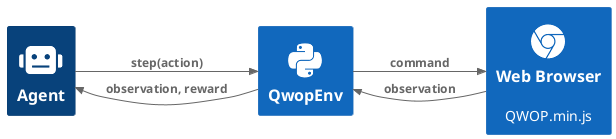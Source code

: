 ' =============================================================================
' Copyright 2023 Simeon Manolov <s.manolloff@gmail.com>.  All rights reserved.
'
' Licensed under the Apache License, Version 2.0 (the "License");
' you may not use this file except in compliance with the License.
' You may obtain a copy of the License at
'
'    http://www.apache.org/licenses/LICENSE-2.0
'
' Unless required by applicable law or agreed to in writing, software
' distributed under the License is distributed on an "AS IS" BASIS,
' WITHOUT WARRANTIES OR CONDITIONS OF ANY KIND, either express or implied.
' See the License for the specific language governing permissions and
' limitations under the License.
' =============================================================================

@startuml "Communication"

!include <C4/C4_Container>
!include <tupadr3/devicons/python>
!include <tupadr3/devicons/chrome>
!include <tupadr3/devicons/javascript>

HIDE_STEREOTYPE()
LAYOUT_LEFT_RIGHT()

Person(agent, "Agent", "", $sprite="robot")
System(env, "QwopEnv", "", $sprite="python")

System(browser, "Web Browser", "QWOP.min.js", $sprite="chrome")

Rel(agent, env, "step(action)")
Rel(env, browser, "command")
Rel(browser, env, "observation")
Rel(env, agent, "observation, reward")

@enduml

